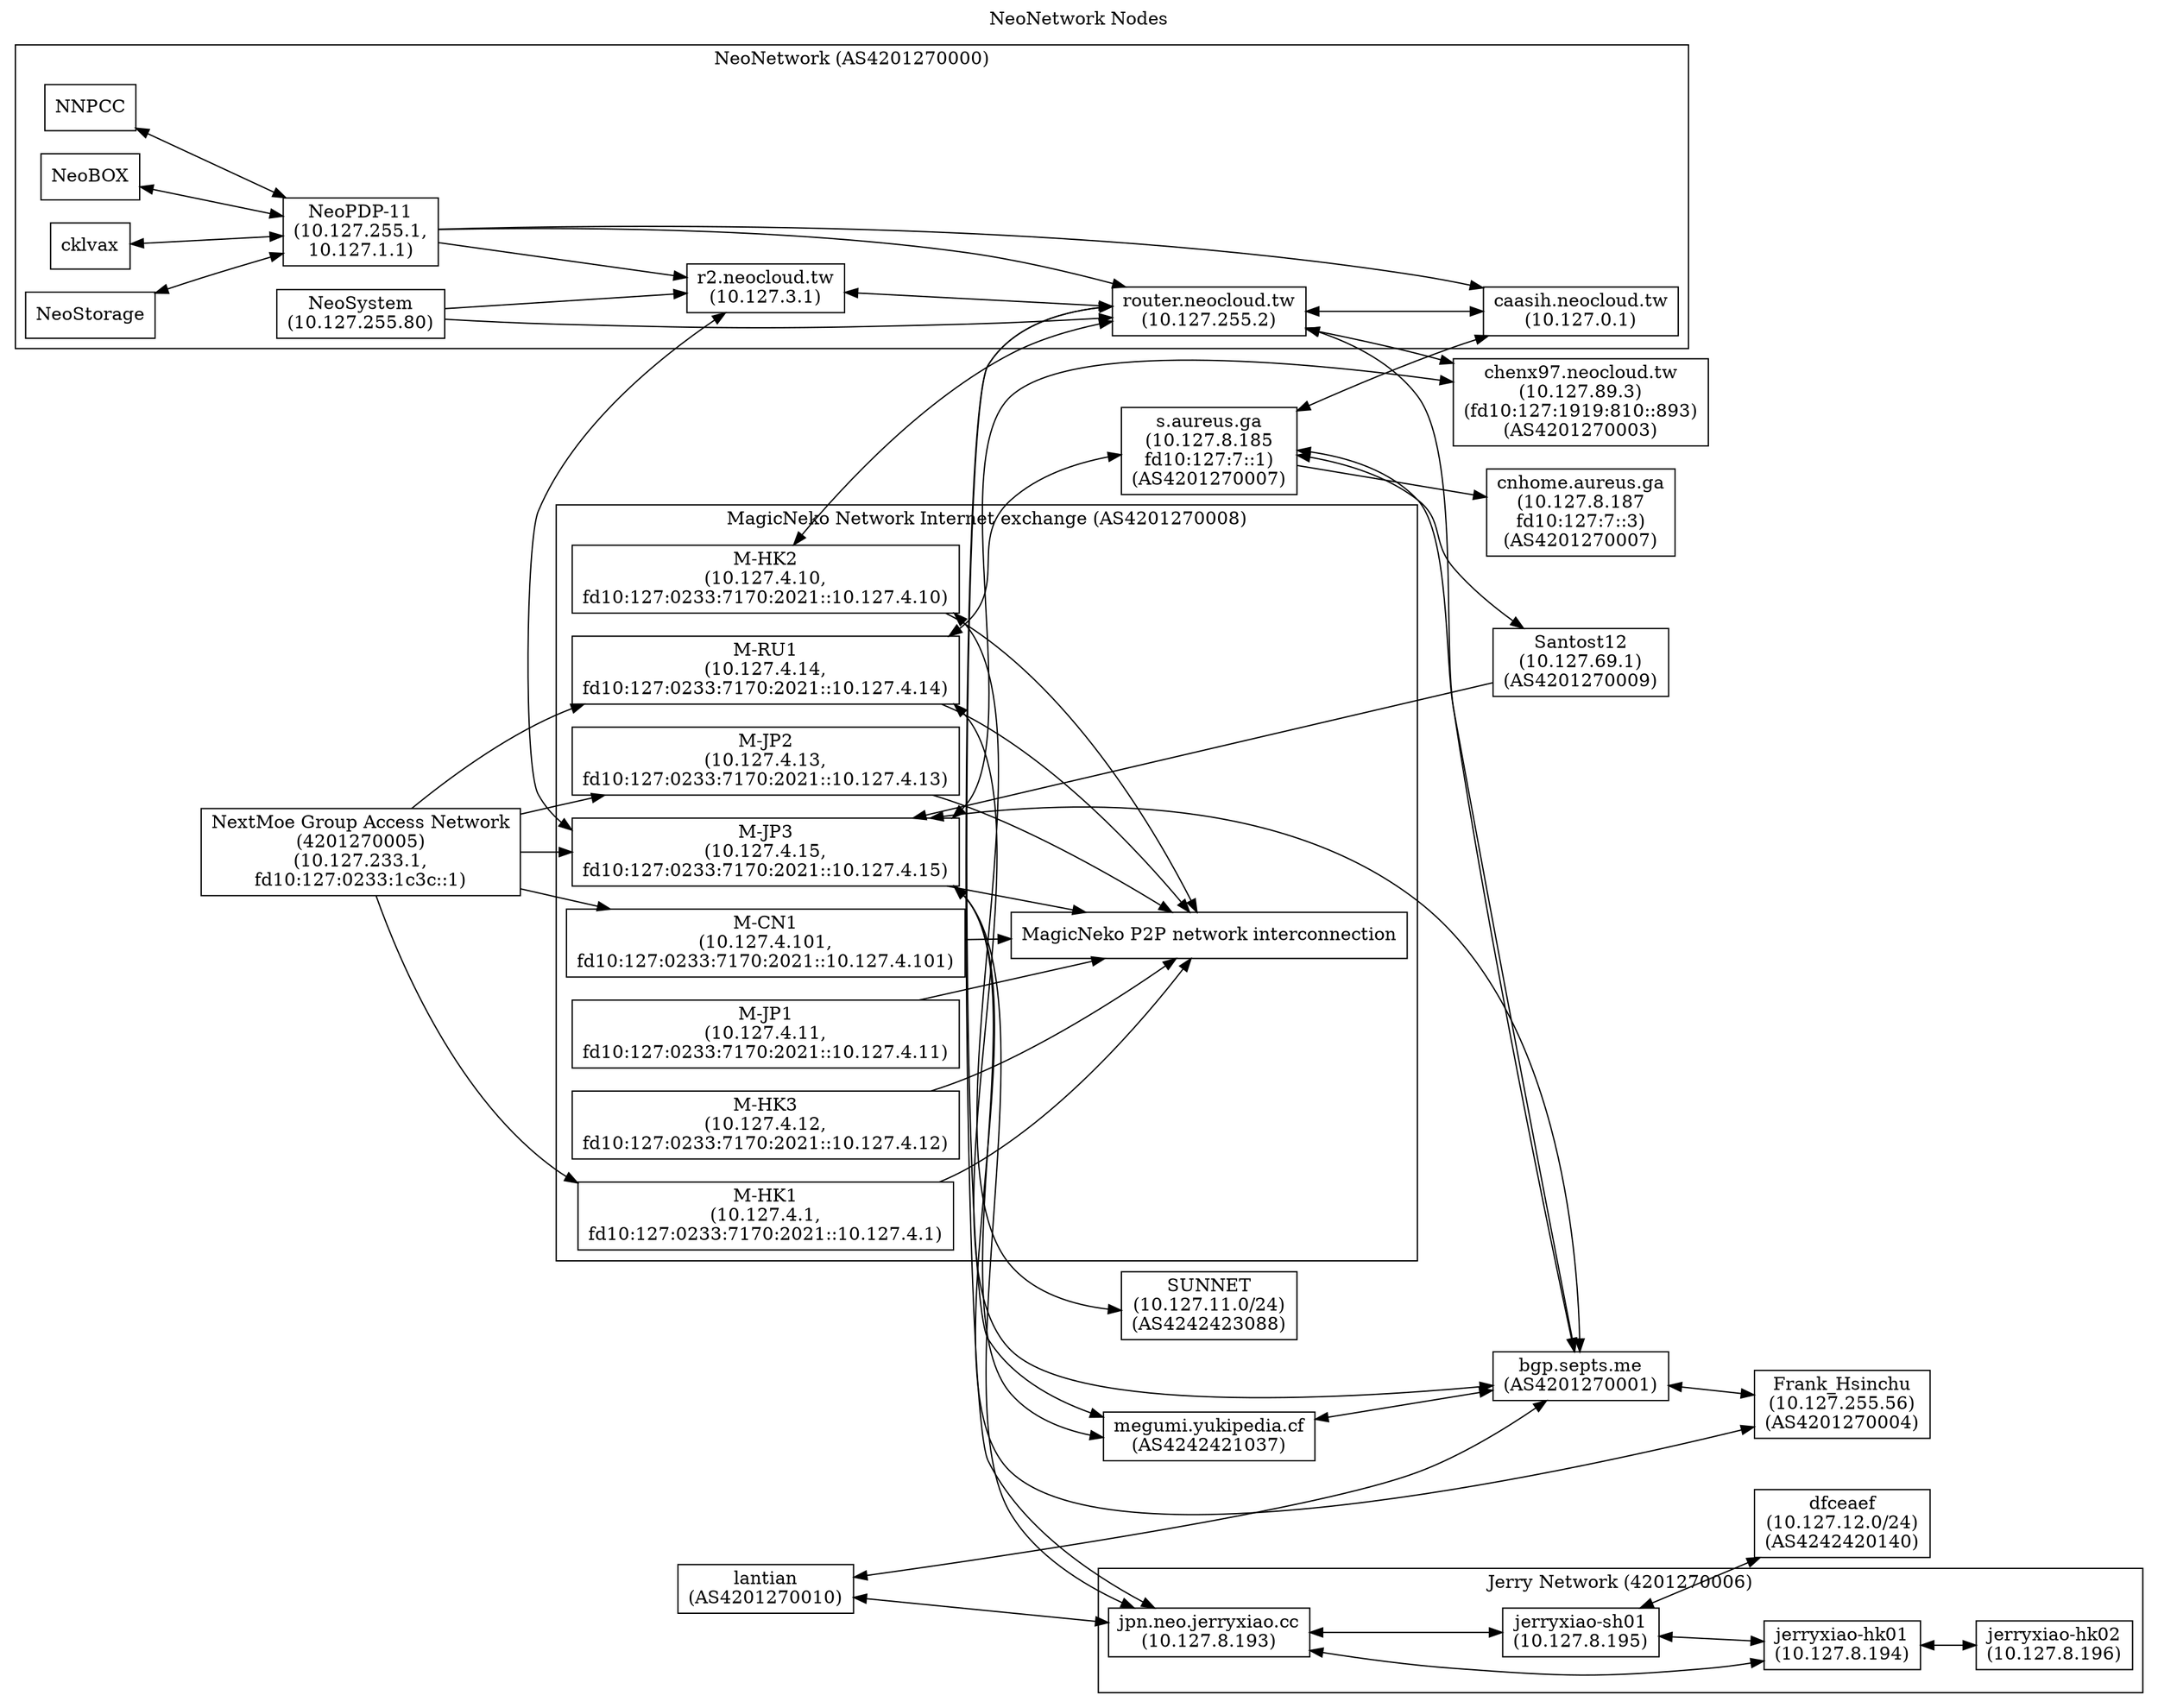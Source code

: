 digraph "NeoNetwork Nodes"
{
	label="NeoNetwork Nodes";
	labelloc="t";
	rankdir=LR;
	node [shape=box]
	c [label="caasih.neocloud.tw\n(10.127.0.1)"]
	ucbvax [label="router.neocloud.tw\n(10.127.255.2)"]
	np11 [label="NeoPDP-11\n(10.127.255.1,\n10.127.1.1)"]
	ns [label="NeoSystem\n(10.127.255.80)"]
	megumiLHS [label="megumi.yukipedia.cf\n(AS4242421037)"]
	pan [label="r2.neocloud.tw\n(10.127.3.1)"]
	icecat_Explosion [label="MagicNeko P2P network interconnection"]
	icecat_Notebook [label="NextMoe Group Access Network\n(4201270005)\n(10.127.233.1,\nfd10:127:0233:1c3c::1)"]
	magicneko_HK01 [label="M-HK1\n(10.127.4.1,\nfd10:127:0233:7170:2021::10.127.4.1)"]
	magicneko_HK02 [label="M-HK2\n(10.127.4.10,\nfd10:127:0233:7170:2021::10.127.4.10)"]
	magicneko_JP01 [label="M-JP1\n(10.127.4.11,\nfd10:127:0233:7170:2021::10.127.4.11)"]
	magicneko_HK03 [label="M-HK3\n(10.127.4.12,\nfd10:127:0233:7170:2021::10.127.4.12)"]
	magicneko_JP02 [label="M-JP2\n(10.127.4.13,\nfd10:127:0233:7170:2021::10.127.4.13)"]
	magicneko_RU01 [label="M-RU1\n(10.127.4.14,\nfd10:127:0233:7170:2021::10.127.4.14)"]
	magicneko_JP03 [label="M-JP3\n(10.127.4.15,\nfd10:127:0233:7170:2021::10.127.4.15)"]
	magicneko_CN01 [label="M-CN1\n(10.127.4.101,\nfd10:127:0233:7170:2021::10.127.4.101)"]
	staph [label="s.aureus.ga\n(10.127.8.185\nfd10:127:7::1)\n(AS4201270007)"]
	staph_CN [label="cnhome.aureus.ga\n(10.127.8.187\nfd10:127:7::3)\n(AS4201270007)"]
	chenx97 [label="chenx97.neocloud.tw\n(10.127.89.3)\n(fd10:127:1919:810::893)\n(AS4201270003)"]
	JerryXiao [label="jpn.neo.jerryxiao.cc\n(10.127.8.193)"]
	JerryXiao_SH01 [label="jerryxiao-sh01\n(10.127.8.195)"]
	JerryXiao_HK01 [label="jerryxiao-hk01\n(10.127.8.194)"]
	JerryXiao_HK02 [label="jerryxiao-hk02\n(10.127.8.196)"]
	septs [label="bgp.septs.me\n(AS4201270001)"]
	lantian [label="lantian\n(AS4201270010)"]
	dfceaef [label="dfceaef\n(10.127.12.0/24)\n(AS4242420140)"]
	SUNNET [label="SUNNET\n(10.127.11.0/24)\n(AS4242423088)"]
	santost12 [label="Santost12\n(10.127.69.1)\n(AS4201270009)"]
	frank_hsinchu [label="Frank_Hsinchu\n(10.127.255.56)\n(AS4201270004)"]

	subgraph cluster_AS4201270000
	{
		label = "NeoNetwork (AS4201270000)";

		NNPCC -> np11 [dir=both]
		NeoBOX -> np11 [dir=both]
		cklvax -> np11 [dir=both]
		NeoStorage -> np11 [dir=both]
		np11 -> ucbvax
		np11 -> pan
		np11 -> c
		ucbvax -> c [dir=both]
		ns -> ucbvax
		ns -> pan
		pan -> ucbvax [dir=both]
	}

	megumiLHS -> ucbvax [dir=both]
	magicneko_HK02 -> ucbvax [dir=both]
	c -> staph [dir=both]
	staph -> staph_CN
	ucbvax -> chenx97 [dir=both]

	subgraph cluster_4201270008
	{
		label="MagicNeko Network Internet exchange (AS4201270008)";

		magicneko_HK01 -> icecat_Explosion
		magicneko_HK02 -> icecat_Explosion
		magicneko_JP01 -> icecat_Explosion
		magicneko_HK03 -> icecat_Explosion
		magicneko_JP02 -> icecat_Explosion
		magicneko_RU01 -> icecat_Explosion
		magicneko_JP03 -> icecat_Explosion
		magicneko_CN01 -> icecat_Explosion
	}

	subgraph cluster_4201270006
	{
		label="Jerry Network (4201270006)";

		JerryXiao -> JerryXiao_SH01 [dir=both]
		JerryXiao -> JerryXiao_HK01 [dir=both]
		JerryXiao_SH01 -> JerryXiao_HK01 [dir=both]
		JerryXiao_HK01 -> JerryXiao_HK02 [dir=both]
	}

	JerryXiao -> ucbvax [dir=both]
	JerryXiao_SH01 -> dfceaef [dir=both]
	magicneko_JP03 -> JerryXiao [dir=both]
	lantian -> septs [dir=both]
	lantian -> JerryXiao [dir=both]
	magicneko_JP03 -> septs [dir=both]
	staph -> septs [dir=both]
	ucbvax -> septs [dir=both]
	magicneko_JP03 -> chenx97 [dir=both]
	magicneko_RU01 -> staph [dir=both]
	megumiLHS -> septs [dir=both]
	magicneko_HK02 -> SUNNET [dir=both]
	staph -> santost12 [dir=both]
	magicneko_RU01 -> septs [dir=both]
	magicneko_JP03 -> megumiLHS [dir=both]
	magicneko_JP03 -> frank_hsinchu [dir=both]
	septs	->	frank_hsinchu	[dir=both]
	icecat_Notebook -> magicneko_HK01
	icecat_Notebook -> magicneko_JP03
	icecat_Notebook -> magicneko_RU01
	icecat_Notebook -> magicneko_CN01
	icecat_Notebook -> magicneko_JP02
	santost12	-> magicneko_JP03
	pan -> magicneko_JP03 [dir=both]
}
